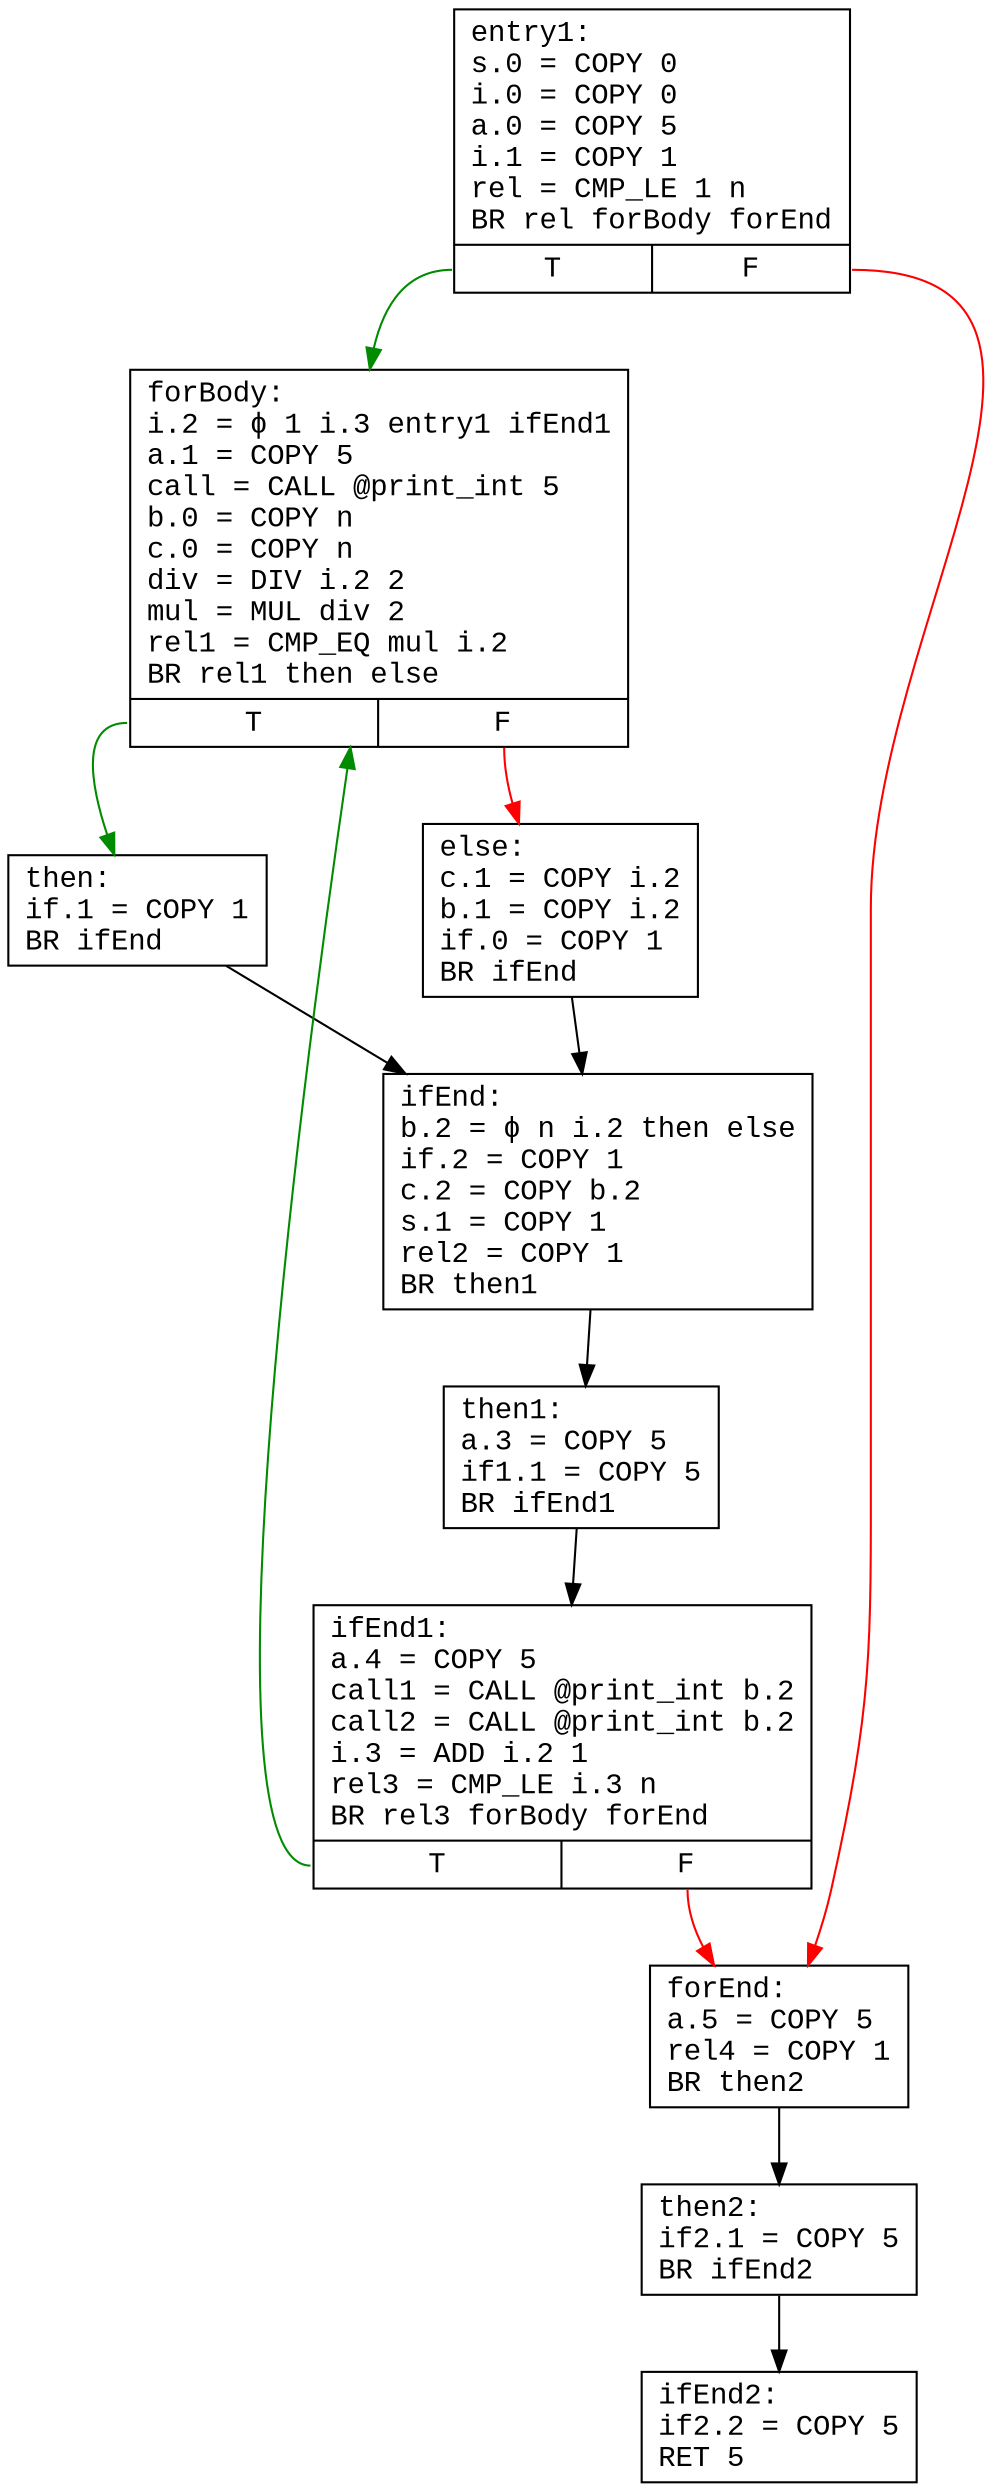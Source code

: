 digraph CFG {
    node [shape=record, fontname="Courier New"]
    entry1 [label="{entry1:\ls.0 = COPY 0\li.0 = COPY 0\la.0 = COPY 5\li.1 = COPY 1\lrel = CMP_LE 1 n\lBR rel forBody forEnd\l|{<t> T|<f> F}}"]
    forBody [label="{forBody:\li.2 = ϕ 1 i.3 entry1 ifEnd1\la.1 = COPY 5\lcall = CALL @print_int 5\lb.0 = COPY n\lc.0 = COPY n\ldiv = DIV i.2 2\lmul = MUL div 2\lrel1 = CMP_EQ mul i.2\lBR rel1 then else\l|{<t> T|<f> F}}"]
    then [label="{then:\lif.1 = COPY 1\lBR ifEnd\l}"]
    else [label="{else:\lc.1 = COPY i.2\lb.1 = COPY i.2\lif.0 = COPY 1\lBR ifEnd\l}"]
    ifEnd [label="{ifEnd:\lb.2 = ϕ n i.2 then else\lif.2 = COPY 1\lc.2 = COPY b.2\ls.1 = COPY 1\lrel2 = COPY 1\lBR then1\l}"]
    then1 [label="{then1:\la.3 = COPY 5\lif1.1 = COPY 5\lBR ifEnd1\l}"]
    ifEnd1 [label="{ifEnd1:\la.4 = COPY 5\lcall1 = CALL @print_int b.2\lcall2 = CALL @print_int b.2\li.3 = ADD i.2 1\lrel3 = CMP_LE i.3 n\lBR rel3 forBody forEnd\l|{<t> T|<f> F}}"]
    forEnd [label="{forEnd:\la.5 = COPY 5\lrel4 = COPY 1\lBR then2\l}"]
    then2 [label="{then2:\lif2.1 = COPY 5\lBR ifEnd2\l}"]
    ifEnd2 [label="{ifEnd2:\lif2.2 = COPY 5\lRET 5\l}"]
    entry1:t -> forBody [color=green4]
    entry1:f -> forEnd [color=red]
    forBody:t -> then [color=green4]
    forBody:f -> else [color=red]
    then -> ifEnd 
    else -> ifEnd 
    ifEnd -> then1 
    then1 -> ifEnd1 
    ifEnd1:t -> forBody [color=green4]
    ifEnd1:f -> forEnd [color=red]
    forEnd -> then2 
    then2 -> ifEnd2 
}